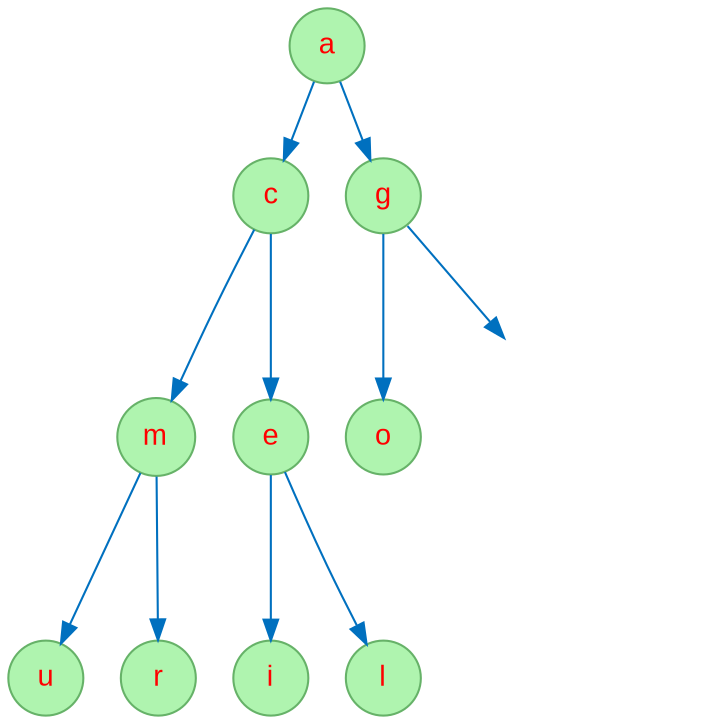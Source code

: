 digraph "Seq-murcielago" {
node [fontname="Arial", fontcolor=red, shape=circle, style=filled, color="#66B268", fillcolor="#AFF4AF" ];
edge [color = "#0070BF"];
83954662 [label="a"];
83954662 -> 835648992;
835648992 [label="c"];
835648992 -> 935044096;
935044096 [label="m"];
935044096 -> 443308702;
443308702 [label="u"];
935044096 -> 396180261;
396180261 [label="r"];
835648992 -> 1134517053;
1134517053 [label="e"];
1134517053 -> 939047783;
939047783 [label="i"];
1134517053 -> 492228202;
492228202 [label="l"];
83954662 -> 1751075886;
1751075886 [label="g"];
1751075886 -> 2108649164;
2108649164 [label="o"];
l1751075886 [style=invis];
1751075886 -> l1751075886;
}
